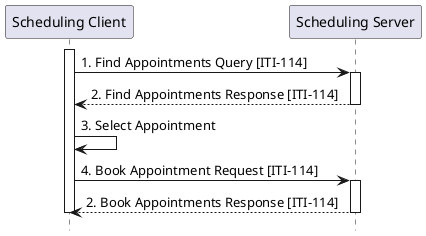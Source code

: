 @startuml usecase1-processflow
skinparam svgDimensionStyle false
hide footbox

participant "Scheduling Client" as Client
participant "Scheduling Server" as Server

activate "Client"
"Client" -> "Server" : 1. Find Appointments Query [ITI-114]

activate "Server"
"Server" --> "Client" : 2. Find Appointments Response [ITI-114]
deactivate "Server"

"Client" -> "Client" : 3. Select Appointment
"Client" -> "Server" : 4. Book Appointment Request [ITI-114]

Activate "Server"
"Server" --> "Client" : 2. Book Appointments Response [ITI-114]
deactivate "Server"

deactivate "Client"
@enduml
